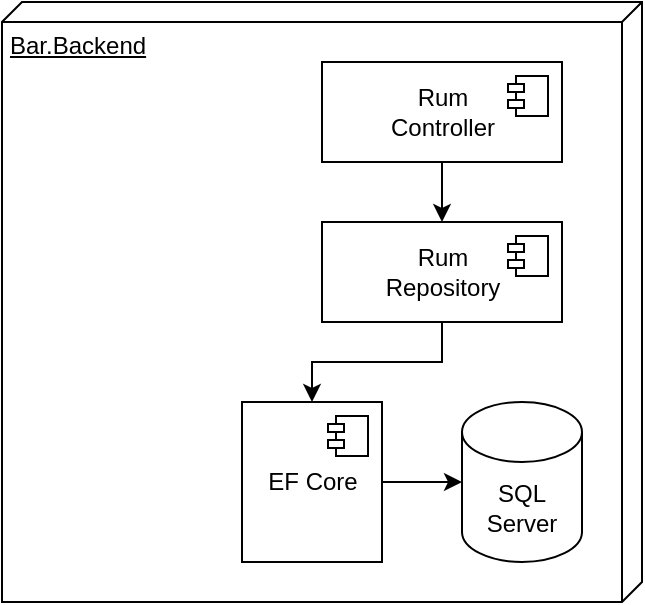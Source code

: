 <mxfile version="14.9.4" type="device"><diagram id="liJvoYqhWFYWjsH0Zqe6" name="Page-1"><mxGraphModel dx="1038" dy="578" grid="1" gridSize="10" guides="1" tooltips="1" connect="1" arrows="1" fold="1" page="1" pageScale="1" pageWidth="850" pageHeight="1100" math="0" shadow="0"><root><mxCell id="0"/><mxCell id="1" parent="0"/><mxCell id="nYe0ET-Sz3Fln6yOQL6p-5" value="Bar.Backend" style="verticalAlign=top;align=left;spacingTop=8;spacingLeft=2;spacingRight=12;shape=cube;size=10;direction=south;fontStyle=4;html=1;" vertex="1" parent="1"><mxGeometry x="440" y="200" width="320" height="300" as="geometry"/></mxCell><mxCell id="nYe0ET-Sz3Fln6yOQL6p-7" style="edgeStyle=orthogonalEdgeStyle;rounded=0;orthogonalLoop=1;jettySize=auto;html=1;entryX=0;entryY=0.5;entryDx=0;entryDy=0;entryPerimeter=0;" edge="1" parent="1" source="nYe0ET-Sz3Fln6yOQL6p-1" target="nYe0ET-Sz3Fln6yOQL6p-4"><mxGeometry relative="1" as="geometry"/></mxCell><mxCell id="nYe0ET-Sz3Fln6yOQL6p-1" value="EF Core" style="html=1;dropTarget=0;" vertex="1" parent="1"><mxGeometry x="560" y="400" width="70" height="80" as="geometry"/></mxCell><mxCell id="nYe0ET-Sz3Fln6yOQL6p-2" value="" style="shape=module;jettyWidth=8;jettyHeight=4;" vertex="1" parent="nYe0ET-Sz3Fln6yOQL6p-1"><mxGeometry x="1" width="20" height="20" relative="1" as="geometry"><mxPoint x="-27" y="7" as="offset"/></mxGeometry></mxCell><mxCell id="nYe0ET-Sz3Fln6yOQL6p-4" value="SQL Server" style="shape=cylinder3;whiteSpace=wrap;html=1;boundedLbl=1;backgroundOutline=1;size=15;" vertex="1" parent="1"><mxGeometry x="670" y="400" width="60" height="80" as="geometry"/></mxCell><mxCell id="nYe0ET-Sz3Fln6yOQL6p-10" style="edgeStyle=orthogonalEdgeStyle;rounded=0;orthogonalLoop=1;jettySize=auto;html=1;entryX=0.5;entryY=0;entryDx=0;entryDy=0;" edge="1" parent="1" source="nYe0ET-Sz3Fln6yOQL6p-8" target="nYe0ET-Sz3Fln6yOQL6p-1"><mxGeometry relative="1" as="geometry"/></mxCell><mxCell id="nYe0ET-Sz3Fln6yOQL6p-8" value="Rum&lt;br&gt;Repository" style="html=1;dropTarget=0;" vertex="1" parent="1"><mxGeometry x="600" y="310" width="120" height="50" as="geometry"/></mxCell><mxCell id="nYe0ET-Sz3Fln6yOQL6p-9" value="" style="shape=module;jettyWidth=8;jettyHeight=4;" vertex="1" parent="nYe0ET-Sz3Fln6yOQL6p-8"><mxGeometry x="1" width="20" height="20" relative="1" as="geometry"><mxPoint x="-27" y="7" as="offset"/></mxGeometry></mxCell><mxCell id="nYe0ET-Sz3Fln6yOQL6p-13" style="edgeStyle=orthogonalEdgeStyle;rounded=0;orthogonalLoop=1;jettySize=auto;html=1;entryX=0.5;entryY=0;entryDx=0;entryDy=0;" edge="1" parent="1" source="nYe0ET-Sz3Fln6yOQL6p-11" target="nYe0ET-Sz3Fln6yOQL6p-8"><mxGeometry relative="1" as="geometry"/></mxCell><mxCell id="nYe0ET-Sz3Fln6yOQL6p-11" value="Rum&lt;br&gt;Controller" style="html=1;dropTarget=0;" vertex="1" parent="1"><mxGeometry x="600" y="230" width="120" height="50" as="geometry"/></mxCell><mxCell id="nYe0ET-Sz3Fln6yOQL6p-12" value="" style="shape=module;jettyWidth=8;jettyHeight=4;" vertex="1" parent="nYe0ET-Sz3Fln6yOQL6p-11"><mxGeometry x="1" width="20" height="20" relative="1" as="geometry"><mxPoint x="-27" y="7" as="offset"/></mxGeometry></mxCell></root></mxGraphModel></diagram></mxfile>